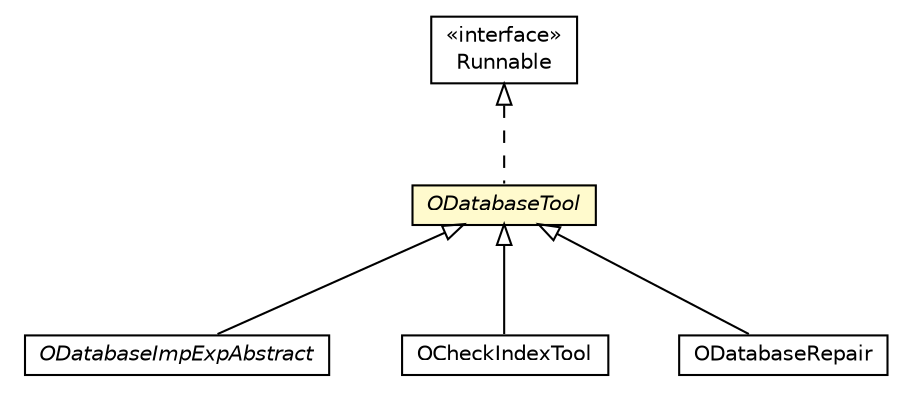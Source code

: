 #!/usr/local/bin/dot
#
# Class diagram 
# Generated by UMLGraph version R5_6-24-gf6e263 (http://www.umlgraph.org/)
#

digraph G {
	edge [fontname="Helvetica",fontsize=10,labelfontname="Helvetica",labelfontsize=10];
	node [fontname="Helvetica",fontsize=10,shape=plaintext];
	nodesep=0.25;
	ranksep=0.5;
	// com.orientechnologies.orient.core.db.tool.ODatabaseImpExpAbstract
	c1398455 [label=<<table title="com.orientechnologies.orient.core.db.tool.ODatabaseImpExpAbstract" border="0" cellborder="1" cellspacing="0" cellpadding="2" port="p" href="./ODatabaseImpExpAbstract.html">
		<tr><td><table border="0" cellspacing="0" cellpadding="1">
<tr><td align="center" balign="center"><font face="Helvetica-Oblique"> ODatabaseImpExpAbstract </font></td></tr>
		</table></td></tr>
		</table>>, URL="./ODatabaseImpExpAbstract.html", fontname="Helvetica", fontcolor="black", fontsize=10.0];
	// com.orientechnologies.orient.core.db.tool.OCheckIndexTool
	c1398458 [label=<<table title="com.orientechnologies.orient.core.db.tool.OCheckIndexTool" border="0" cellborder="1" cellspacing="0" cellpadding="2" port="p" href="./OCheckIndexTool.html">
		<tr><td><table border="0" cellspacing="0" cellpadding="1">
<tr><td align="center" balign="center"> OCheckIndexTool </td></tr>
		</table></td></tr>
		</table>>, URL="./OCheckIndexTool.html", fontname="Helvetica", fontcolor="black", fontsize=10.0];
	// com.orientechnologies.orient.core.db.tool.ODatabaseRepair
	c1398460 [label=<<table title="com.orientechnologies.orient.core.db.tool.ODatabaseRepair" border="0" cellborder="1" cellspacing="0" cellpadding="2" port="p" href="./ODatabaseRepair.html">
		<tr><td><table border="0" cellspacing="0" cellpadding="1">
<tr><td align="center" balign="center"> ODatabaseRepair </td></tr>
		</table></td></tr>
		</table>>, URL="./ODatabaseRepair.html", fontname="Helvetica", fontcolor="black", fontsize=10.0];
	// com.orientechnologies.orient.core.db.tool.ODatabaseTool
	c1398461 [label=<<table title="com.orientechnologies.orient.core.db.tool.ODatabaseTool" border="0" cellborder="1" cellspacing="0" cellpadding="2" port="p" bgcolor="lemonChiffon" href="./ODatabaseTool.html">
		<tr><td><table border="0" cellspacing="0" cellpadding="1">
<tr><td align="center" balign="center"><font face="Helvetica-Oblique"> ODatabaseTool </font></td></tr>
		</table></td></tr>
		</table>>, URL="./ODatabaseTool.html", fontname="Helvetica", fontcolor="black", fontsize=10.0];
	//com.orientechnologies.orient.core.db.tool.ODatabaseImpExpAbstract extends com.orientechnologies.orient.core.db.tool.ODatabaseTool
	c1398461:p -> c1398455:p [dir=back,arrowtail=empty];
	//com.orientechnologies.orient.core.db.tool.OCheckIndexTool extends com.orientechnologies.orient.core.db.tool.ODatabaseTool
	c1398461:p -> c1398458:p [dir=back,arrowtail=empty];
	//com.orientechnologies.orient.core.db.tool.ODatabaseRepair extends com.orientechnologies.orient.core.db.tool.ODatabaseTool
	c1398461:p -> c1398460:p [dir=back,arrowtail=empty];
	//com.orientechnologies.orient.core.db.tool.ODatabaseTool implements java.lang.Runnable
	c1400200:p -> c1398461:p [dir=back,arrowtail=empty,style=dashed];
	// java.lang.Runnable
	c1400200 [label=<<table title="java.lang.Runnable" border="0" cellborder="1" cellspacing="0" cellpadding="2" port="p" href="http://java.sun.com/j2se/1.4.2/docs/api/java/lang/Runnable.html">
		<tr><td><table border="0" cellspacing="0" cellpadding="1">
<tr><td align="center" balign="center"> &#171;interface&#187; </td></tr>
<tr><td align="center" balign="center"> Runnable </td></tr>
		</table></td></tr>
		</table>>, URL="http://java.sun.com/j2se/1.4.2/docs/api/java/lang/Runnable.html", fontname="Helvetica", fontcolor="black", fontsize=10.0];
}

